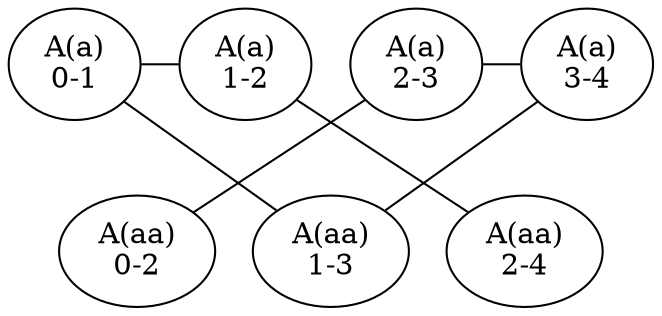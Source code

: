 digraph graphname{
  "A(a)\n2-3" -> "A(a)\n3-4" [arrowhead="none",arrowtail="normal"]
  "A(a)\n1-2" -> "A(a)\n2-3" [arrowhead="none",arrowtail="none",style=invisible]
  "A(a)\n0-1" -> "A(a)\n1-2" [arrowhead="none",arrowtail="normal"]
  "A(aa)\n0-2" -> "A(aa)\n2-4" [arrowhead="none",arrowtail="none",style=invisible]
  "A(a)\n1-2" -> "A(aa)\n2-4" [arrowhead="none",arrowtail="normal"]
  "A(aa)\n1-3" -> "A(a)\n3-4" [arrowhead="none",arrowtail="normal"]
  "A(a)\n0-1" -> "A(aa)\n1-3" [arrowhead="none",arrowtail="normal"]
  "A(aa)\n0-2" -> "A(a)\n2-3" [arrowhead="none",arrowtail="normal"]
  
  {rank=same "A(a)\n0-1" "A(a)\n1-2" "A(a)\n2-3" "A(a)\n3-4"}
  {rank=same "A(aa)\n0-2" "A(aa)\n1-3" "A(aa)\n2-4"}
}
